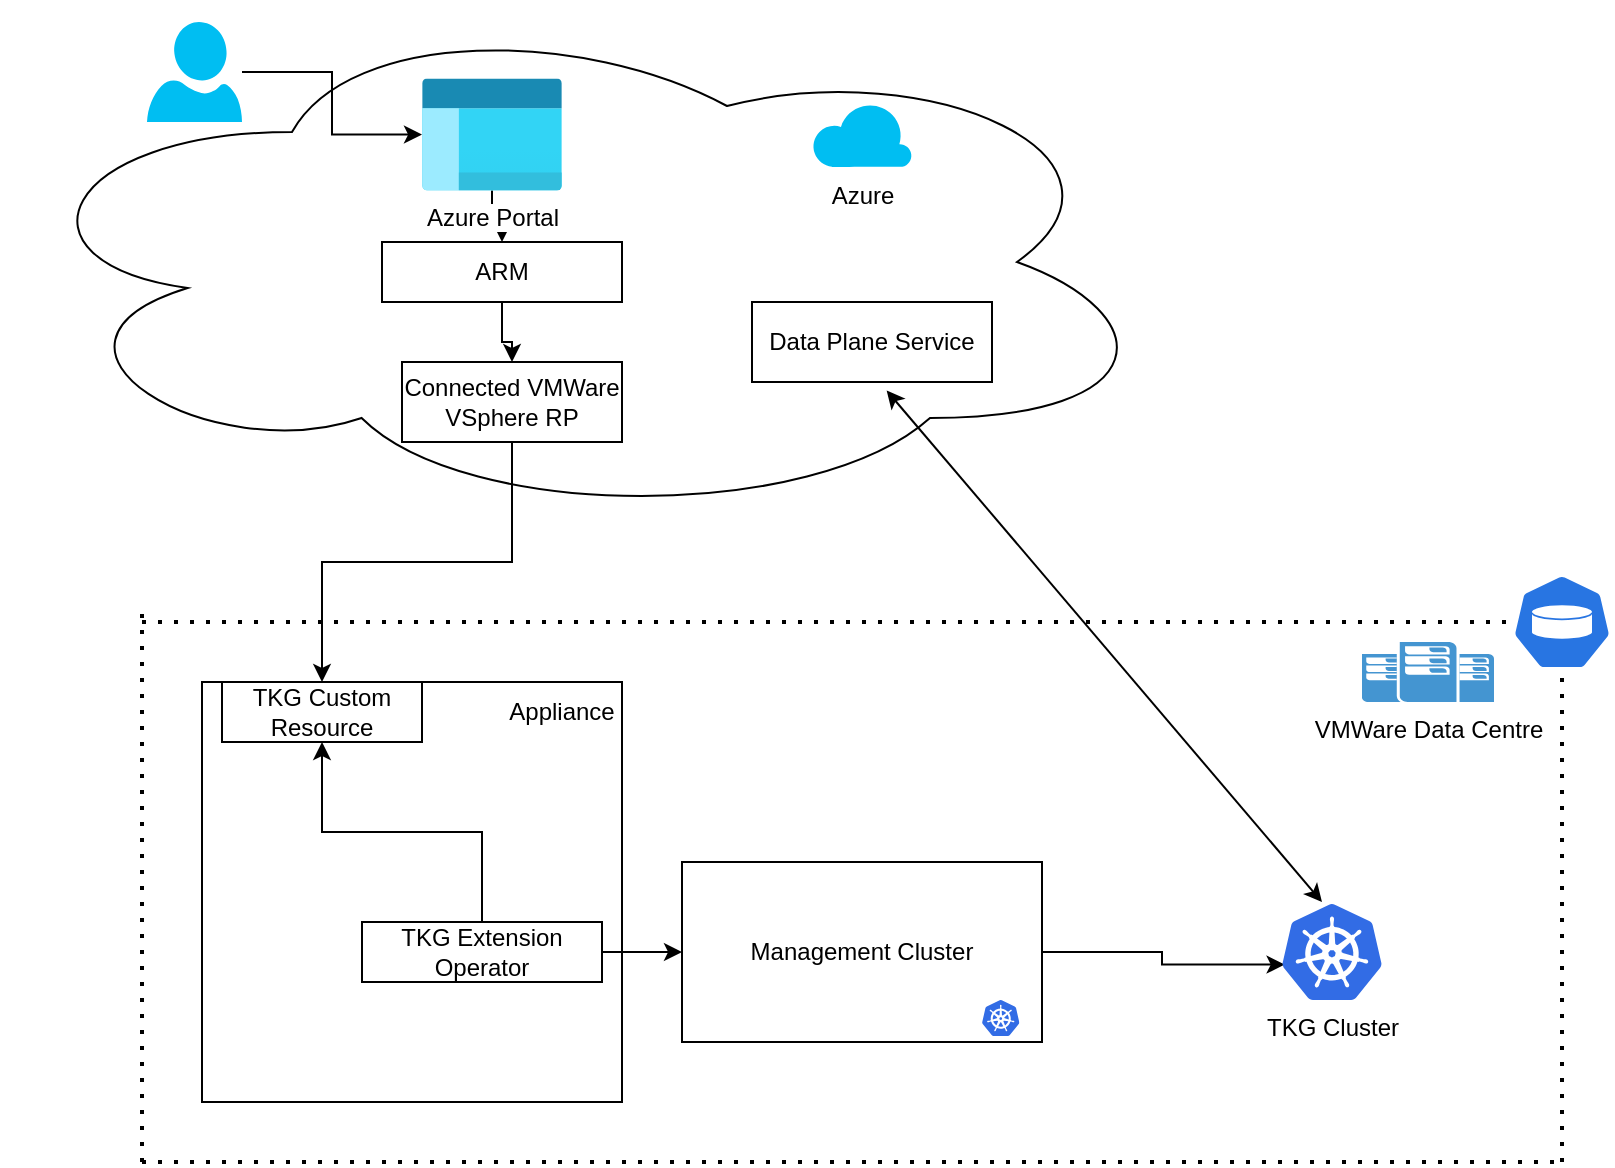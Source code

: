 <mxfile version="14.7.6" type="github">
  <diagram id="nkEV3lpvvyZ5CMPKWGXj" name="Page-1">
    <mxGraphModel dx="1779" dy="635" grid="1" gridSize="10" guides="1" tooltips="1" connect="1" arrows="1" fold="1" page="1" pageScale="1" pageWidth="850" pageHeight="1100" math="0" shadow="0">
      <root>
        <mxCell id="0" />
        <mxCell id="1" parent="0" />
        <mxCell id="96OglWdqTj09zVbLqb8m-4" value="" style="ellipse;shape=cloud;whiteSpace=wrap;html=1;" vertex="1" parent="1">
          <mxGeometry x="-10" y="10" width="580" height="260" as="geometry" />
        </mxCell>
        <mxCell id="96OglWdqTj09zVbLqb8m-45" value="" style="edgeStyle=orthogonalEdgeStyle;rounded=0;orthogonalLoop=1;jettySize=auto;html=1;" edge="1" parent="1" source="96OglWdqTj09zVbLqb8m-7" target="96OglWdqTj09zVbLqb8m-44">
          <mxGeometry relative="1" as="geometry" />
        </mxCell>
        <mxCell id="96OglWdqTj09zVbLqb8m-7" value="Connected VMWare VSphere RP" style="rounded=0;whiteSpace=wrap;html=1;" vertex="1" parent="1">
          <mxGeometry x="190" y="190" width="110" height="40" as="geometry" />
        </mxCell>
        <mxCell id="96OglWdqTj09zVbLqb8m-11" value="" style="endArrow=none;dashed=1;html=1;dashPattern=1 3;strokeWidth=2;" edge="1" parent="1">
          <mxGeometry width="50" height="50" relative="1" as="geometry">
            <mxPoint x="60" y="590" as="sourcePoint" />
            <mxPoint x="60" y="310" as="targetPoint" />
          </mxGeometry>
        </mxCell>
        <mxCell id="96OglWdqTj09zVbLqb8m-12" value="" style="endArrow=none;dashed=1;html=1;dashPattern=1 3;strokeWidth=2;" edge="1" parent="1" target="96OglWdqTj09zVbLqb8m-30">
          <mxGeometry width="50" height="50" relative="1" as="geometry">
            <mxPoint x="60" y="320" as="sourcePoint" />
            <mxPoint x="770" y="320" as="targetPoint" />
          </mxGeometry>
        </mxCell>
        <mxCell id="96OglWdqTj09zVbLqb8m-13" value="" style="endArrow=none;dashed=1;html=1;dashPattern=1 3;strokeWidth=2;" edge="1" parent="1">
          <mxGeometry width="50" height="50" relative="1" as="geometry">
            <mxPoint x="60" y="590" as="sourcePoint" />
            <mxPoint x="770" y="590" as="targetPoint" />
          </mxGeometry>
        </mxCell>
        <mxCell id="96OglWdqTj09zVbLqb8m-14" value="" style="endArrow=none;dashed=1;html=1;dashPattern=1 3;strokeWidth=2;" edge="1" parent="1">
          <mxGeometry width="50" height="50" relative="1" as="geometry">
            <mxPoint x="770" y="590" as="sourcePoint" />
            <mxPoint x="770" y="310" as="targetPoint" />
          </mxGeometry>
        </mxCell>
        <mxCell id="96OglWdqTj09zVbLqb8m-16" value="" style="whiteSpace=wrap;html=1;aspect=fixed;" vertex="1" parent="1">
          <mxGeometry x="90" y="350" width="210" height="210" as="geometry" />
        </mxCell>
        <mxCell id="96OglWdqTj09zVbLqb8m-21" value="" style="edgeStyle=orthogonalEdgeStyle;rounded=0;orthogonalLoop=1;jettySize=auto;html=1;" edge="1" parent="1" source="96OglWdqTj09zVbLqb8m-17" target="96OglWdqTj09zVbLqb8m-20">
          <mxGeometry relative="1" as="geometry" />
        </mxCell>
        <mxCell id="96OglWdqTj09zVbLqb8m-46" value="" style="edgeStyle=orthogonalEdgeStyle;rounded=0;orthogonalLoop=1;jettySize=auto;html=1;" edge="1" parent="1" source="96OglWdqTj09zVbLqb8m-17" target="96OglWdqTj09zVbLqb8m-44">
          <mxGeometry relative="1" as="geometry" />
        </mxCell>
        <mxCell id="96OglWdqTj09zVbLqb8m-17" value="TKG Extension &lt;br&gt;Operator" style="rounded=0;whiteSpace=wrap;html=1;" vertex="1" parent="1">
          <mxGeometry x="170" y="470" width="120" height="30" as="geometry" />
        </mxCell>
        <mxCell id="96OglWdqTj09zVbLqb8m-33" style="edgeStyle=orthogonalEdgeStyle;rounded=0;orthogonalLoop=1;jettySize=auto;html=1;entryX=0.026;entryY=0.631;entryDx=0;entryDy=0;entryPerimeter=0;" edge="1" parent="1" source="96OglWdqTj09zVbLqb8m-20" target="96OglWdqTj09zVbLqb8m-32">
          <mxGeometry relative="1" as="geometry" />
        </mxCell>
        <mxCell id="96OglWdqTj09zVbLqb8m-20" value="Management Cluster" style="rounded=0;whiteSpace=wrap;html=1;" vertex="1" parent="1">
          <mxGeometry x="330" y="440" width="180" height="90" as="geometry" />
        </mxCell>
        <mxCell id="96OglWdqTj09zVbLqb8m-30" value="" style="html=1;dashed=0;whitespace=wrap;fillColor=#2875E2;strokeColor=#ffffff;points=[[0.005,0.63,0],[0.1,0.2,0],[0.9,0.2,0],[0.5,0,0],[0.995,0.63,0],[0.72,0.99,0],[0.5,1,0],[0.28,0.99,0]];shape=mxgraph.kubernetes.icon;prIcon=vol" vertex="1" parent="1">
          <mxGeometry x="745" y="296" width="50" height="48" as="geometry" />
        </mxCell>
        <mxCell id="96OglWdqTj09zVbLqb8m-32" value="TKG Cluster" style="aspect=fixed;html=1;points=[];align=center;image;fontSize=12;image=img/lib/mscae/Kubernetes.svg;" vertex="1" parent="1">
          <mxGeometry x="630" y="461" width="50" height="48" as="geometry" />
        </mxCell>
        <mxCell id="96OglWdqTj09zVbLqb8m-34" value="" style="aspect=fixed;html=1;points=[];align=center;image;fontSize=12;image=img/lib/mscae/Kubernetes.svg;" vertex="1" parent="1">
          <mxGeometry x="480" y="509" width="18.75" height="18" as="geometry" />
        </mxCell>
        <mxCell id="96OglWdqTj09zVbLqb8m-36" value="VMWare Data Centre" style="pointerEvents=1;shadow=0;dashed=0;html=1;strokeColor=none;fillColor=#4495D1;labelPosition=center;verticalLabelPosition=bottom;verticalAlign=top;align=center;outlineConnect=0;shape=mxgraph.veeam.data_center;" vertex="1" parent="1">
          <mxGeometry x="670" y="330" width="66" height="30" as="geometry" />
        </mxCell>
        <mxCell id="96OglWdqTj09zVbLqb8m-37" value="Azure" style="verticalLabelPosition=bottom;html=1;verticalAlign=top;align=center;strokeColor=none;fillColor=#00BEF2;shape=mxgraph.azure.cloud;" vertex="1" parent="1">
          <mxGeometry x="395" y="60" width="50" height="32.5" as="geometry" />
        </mxCell>
        <mxCell id="96OglWdqTj09zVbLqb8m-49" value="" style="edgeStyle=orthogonalEdgeStyle;rounded=0;orthogonalLoop=1;jettySize=auto;html=1;" edge="1" parent="1" source="96OglWdqTj09zVbLqb8m-38" target="96OglWdqTj09zVbLqb8m-48">
          <mxGeometry relative="1" as="geometry" />
        </mxCell>
        <mxCell id="96OglWdqTj09zVbLqb8m-38" value="Azure Portal" style="aspect=fixed;html=1;points=[];align=center;image;fontSize=12;image=img/lib/azure2/general/Management_Portal.svg;" vertex="1" parent="1">
          <mxGeometry x="200" y="48.25" width="70" height="56" as="geometry" />
        </mxCell>
        <mxCell id="96OglWdqTj09zVbLqb8m-40" value="" style="edgeStyle=orthogonalEdgeStyle;rounded=0;orthogonalLoop=1;jettySize=auto;html=1;" edge="1" parent="1" source="96OglWdqTj09zVbLqb8m-39" target="96OglWdqTj09zVbLqb8m-38">
          <mxGeometry relative="1" as="geometry" />
        </mxCell>
        <mxCell id="96OglWdqTj09zVbLqb8m-39" value="" style="verticalLabelPosition=bottom;html=1;verticalAlign=top;align=center;strokeColor=none;fillColor=#00BEF2;shape=mxgraph.azure.user;" vertex="1" parent="1">
          <mxGeometry x="62.5" y="20" width="47.5" height="50" as="geometry" />
        </mxCell>
        <mxCell id="96OglWdqTj09zVbLqb8m-44" value="TKG Custom Resource" style="whiteSpace=wrap;html=1;rounded=0;" vertex="1" parent="1">
          <mxGeometry x="100" y="350" width="100" height="30" as="geometry" />
        </mxCell>
        <mxCell id="96OglWdqTj09zVbLqb8m-50" value="" style="edgeStyle=orthogonalEdgeStyle;rounded=0;orthogonalLoop=1;jettySize=auto;html=1;" edge="1" parent="1" source="96OglWdqTj09zVbLqb8m-48" target="96OglWdqTj09zVbLqb8m-7">
          <mxGeometry relative="1" as="geometry" />
        </mxCell>
        <mxCell id="96OglWdqTj09zVbLqb8m-48" value="ARM" style="rounded=0;whiteSpace=wrap;html=1;" vertex="1" parent="1">
          <mxGeometry x="180" y="130" width="120" height="30" as="geometry" />
        </mxCell>
        <mxCell id="96OglWdqTj09zVbLqb8m-52" value="Data Plane Service" style="rounded=0;whiteSpace=wrap;html=1;" vertex="1" parent="1">
          <mxGeometry x="365" y="160" width="120" height="40" as="geometry" />
        </mxCell>
        <mxCell id="96OglWdqTj09zVbLqb8m-53" value="" style="endArrow=classic;startArrow=classic;html=1;entryX=0.561;entryY=1.107;entryDx=0;entryDy=0;entryPerimeter=0;" edge="1" parent="1" target="96OglWdqTj09zVbLqb8m-52">
          <mxGeometry width="50" height="50" relative="1" as="geometry">
            <mxPoint x="650" y="460" as="sourcePoint" />
            <mxPoint x="480" y="250" as="targetPoint" />
          </mxGeometry>
        </mxCell>
        <mxCell id="96OglWdqTj09zVbLqb8m-55" value="Appliance" style="text;html=1;strokeColor=none;fillColor=none;align=center;verticalAlign=middle;whiteSpace=wrap;rounded=0;" vertex="1" parent="1">
          <mxGeometry x="250" y="355" width="40" height="20" as="geometry" />
        </mxCell>
      </root>
    </mxGraphModel>
  </diagram>
</mxfile>
